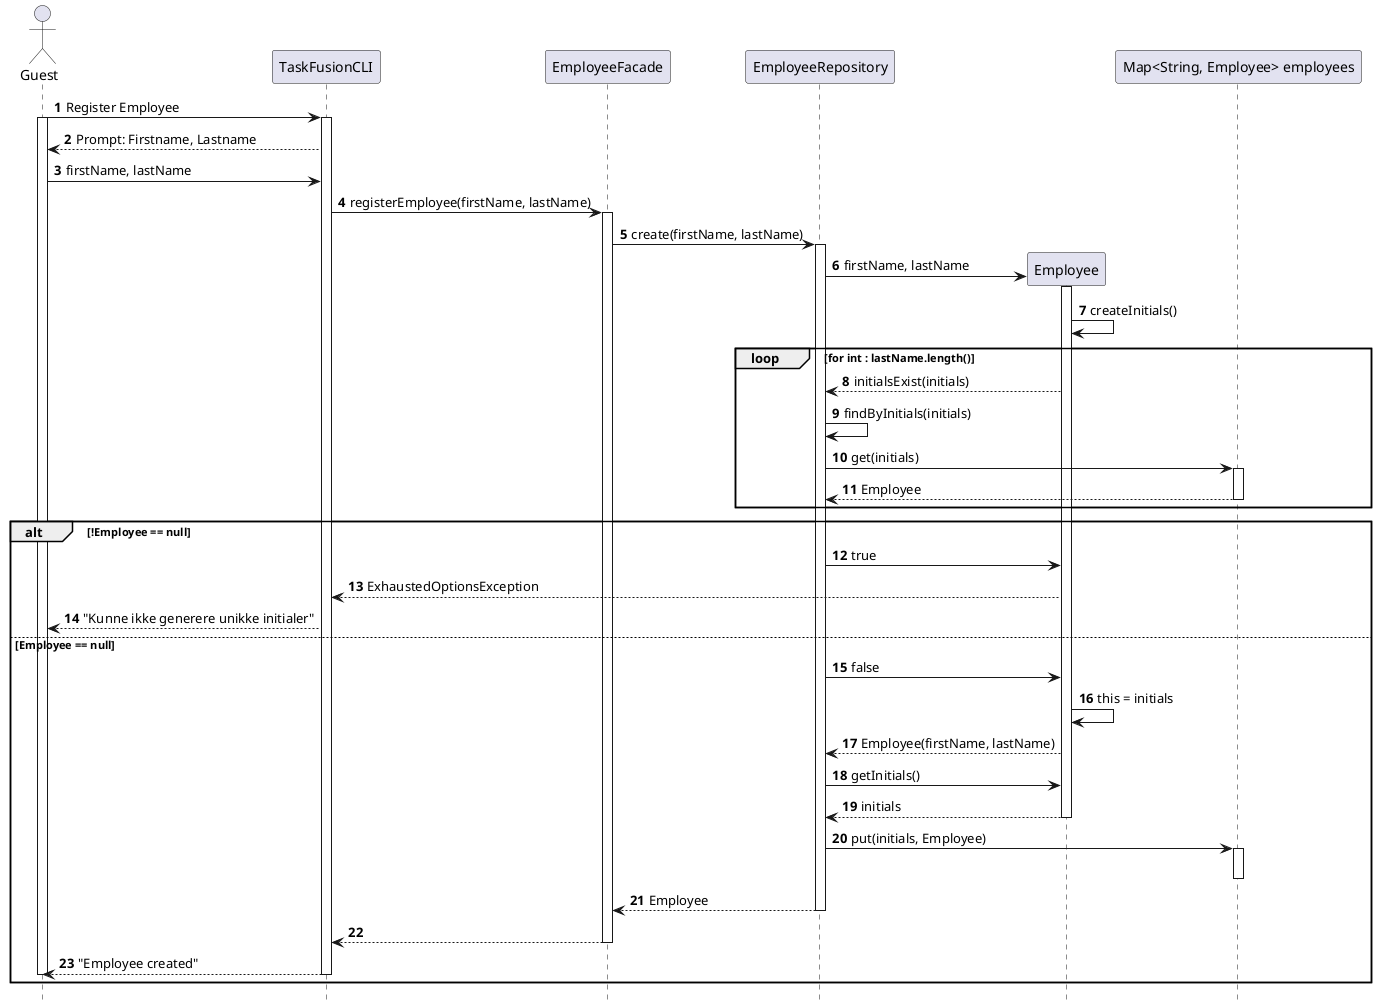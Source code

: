 @startuml seqRegisterEmployee
autonumber
hide footbox
actor "Guest" as guest
participant "TaskFusionCLI" as app
participant "EmployeeFacade" as empfacade
participant "EmployeeRepository" as emprepo
participant "Employee" as emp
participant "Map<String, Employee> employees" as emps
guest -> app: Register Employee
activate guest
activate app
app --> guest: Prompt: Firstname, Lastname
guest -> app: firstName, lastName
app -> empfacade: registerEmployee(firstName, lastName)
activate empfacade
empfacade -> emprepo: create(firstName, lastName)
activate emprepo
emprepo -> emp**: firstName, lastName
activate emp
emp -> emp: createInitials()
loop for int : lastName.length()
emp --> emprepo: initialsExist(initials)
emprepo -> emprepo: findByInitials(initials)
emprepo -> emps: get(initials)
activate emps
emps --> emprepo: Employee
deactivate emps
end
alt !Employee == null
emprepo -> emp: true
emp --> app: ExhaustedOptionsException
app --> guest: "Kunne ikke generere unikke initialer"
else Employee == null
emprepo -> emp: false
emp -> emp: this = initials
emp --> emprepo: Employee(firstName, lastName)
emprepo -> emp: getInitials()
emp --> emprepo: initials
deactivate emp
emprepo -> emps: put(initials, Employee)
activate emps
deactivate emps
emprepo --> empfacade: Employee
deactivate emprepo
return
deactivate empfacade
app --> guest: "Employee created"
deactivate app
deactivate guest
end
@enduml